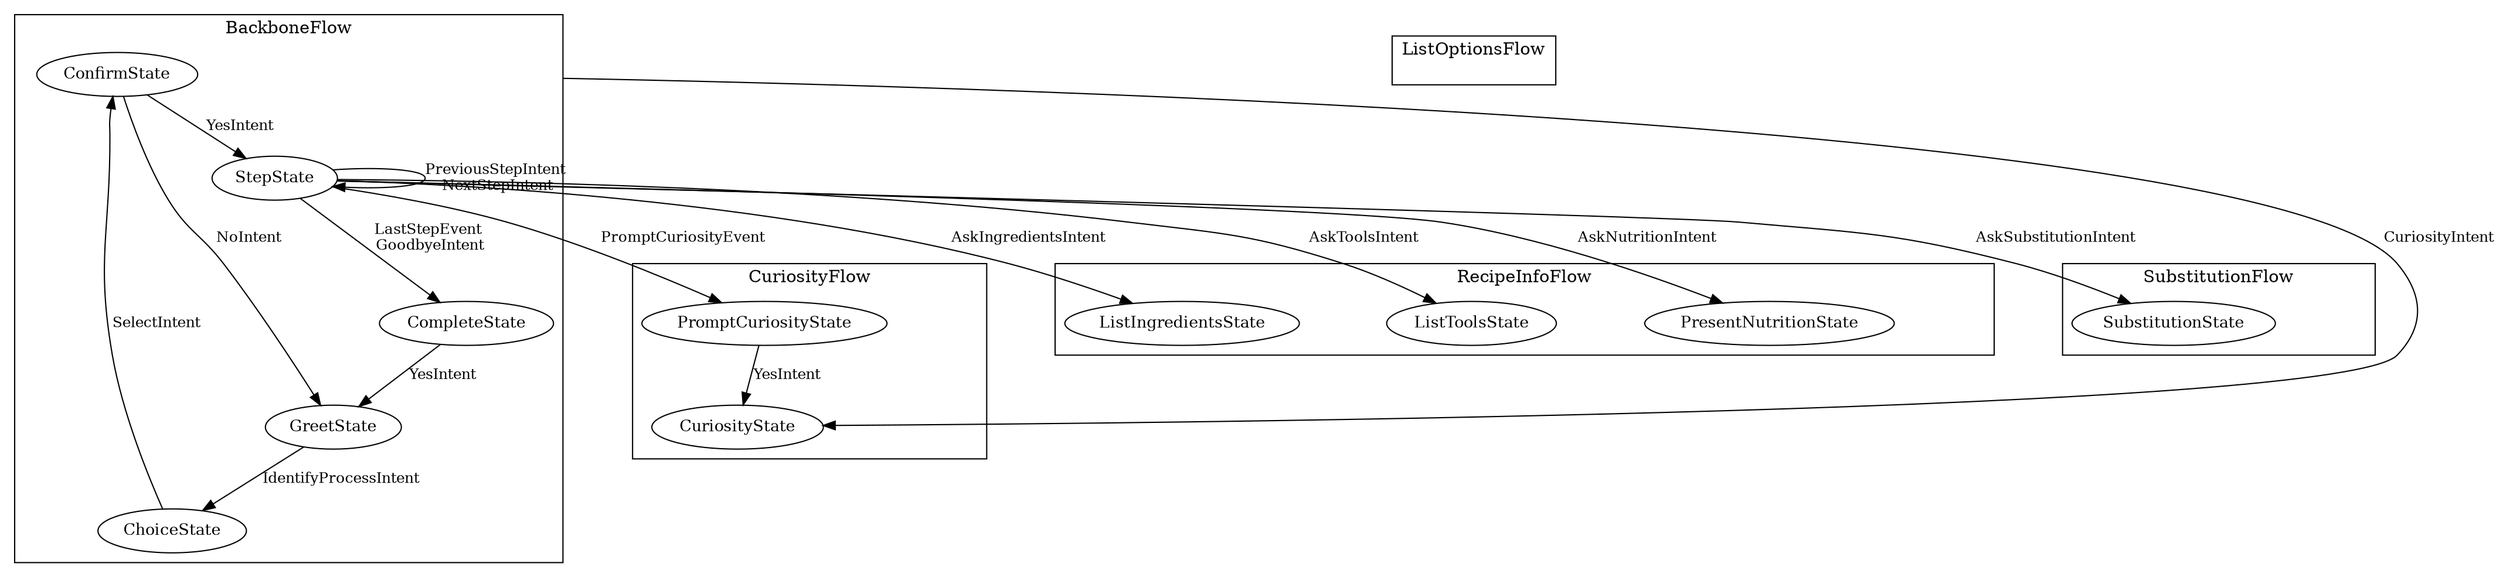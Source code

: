 digraph {
   compound=true;
   fontsize=14;
   edge[weight=0.3, fontsize=12];
   node[fontsize=13];
   nodesep=1;
   ranksep=0.5;
   BackboneFlowDummyNode[style=invis, width=0, height=0, label=""];
   ListOptionsFlowDummyNode[style=invis, width=0, height=0, label=""];
   CuriosityFlowDummyNode[style=invis, width=0, height=0, label=""];
   RecipeInfoFlowDummyNode[style=invis, width=0, height=0, label=""];
   SubstitutionFlowDummyNode[style=invis, width=0, height=0, label=""];

   subgraph cluster_BackboneFlow {
      label = "BackboneFlow";
      BackboneFlowDummyNode;
      ConfirmState -> GreetState [label="NoIntent"];
      CompleteState -> GreetState [label="YesIntent"];
      GreetState -> ChoiceState [label="IdentifyProcessIntent"];
      ConfirmState -> StepState [label="YesIntent"];
      StepState -> StepState [label="PreviousStepIntent\n NextStepIntent"];
      StepState -> CompleteState [label="LastStepEvent\n GoodbyeIntent"];
      ChoiceState -> ConfirmState [label="SelectIntent"];
   }
   subgraph cluster_ListOptionsFlow {
      label = "ListOptionsFlow";
      ListOptionsFlowDummyNode;
   }
   subgraph cluster_CuriosityFlow {
      label = "CuriosityFlow";
      CuriosityFlowDummyNode;
      StepState -> PromptCuriosityState [label="PromptCuriosityEvent"];
      PromptCuriosityState -> CuriosityState [label="YesIntent"];
      BackboneFlowDummyNode -> CuriosityState [label="CuriosityIntent", ltail= "cluster_BackboneFlow"];
   }
   subgraph cluster_RecipeInfoFlow {
      label = "RecipeInfoFlow";
      RecipeInfoFlowDummyNode;
      StepState -> ListIngredientsState [label="AskIngredientsIntent"];
      StepState -> ListToolsState [label="AskToolsIntent"];
      StepState -> PresentNutritionState [label="AskNutritionIntent"];
   }
   subgraph cluster_SubstitutionFlow {
      label = "SubstitutionFlow";
      SubstitutionFlowDummyNode;
      StepState -> SubstitutionState [label="AskSubstitutionIntent"];
   }
}